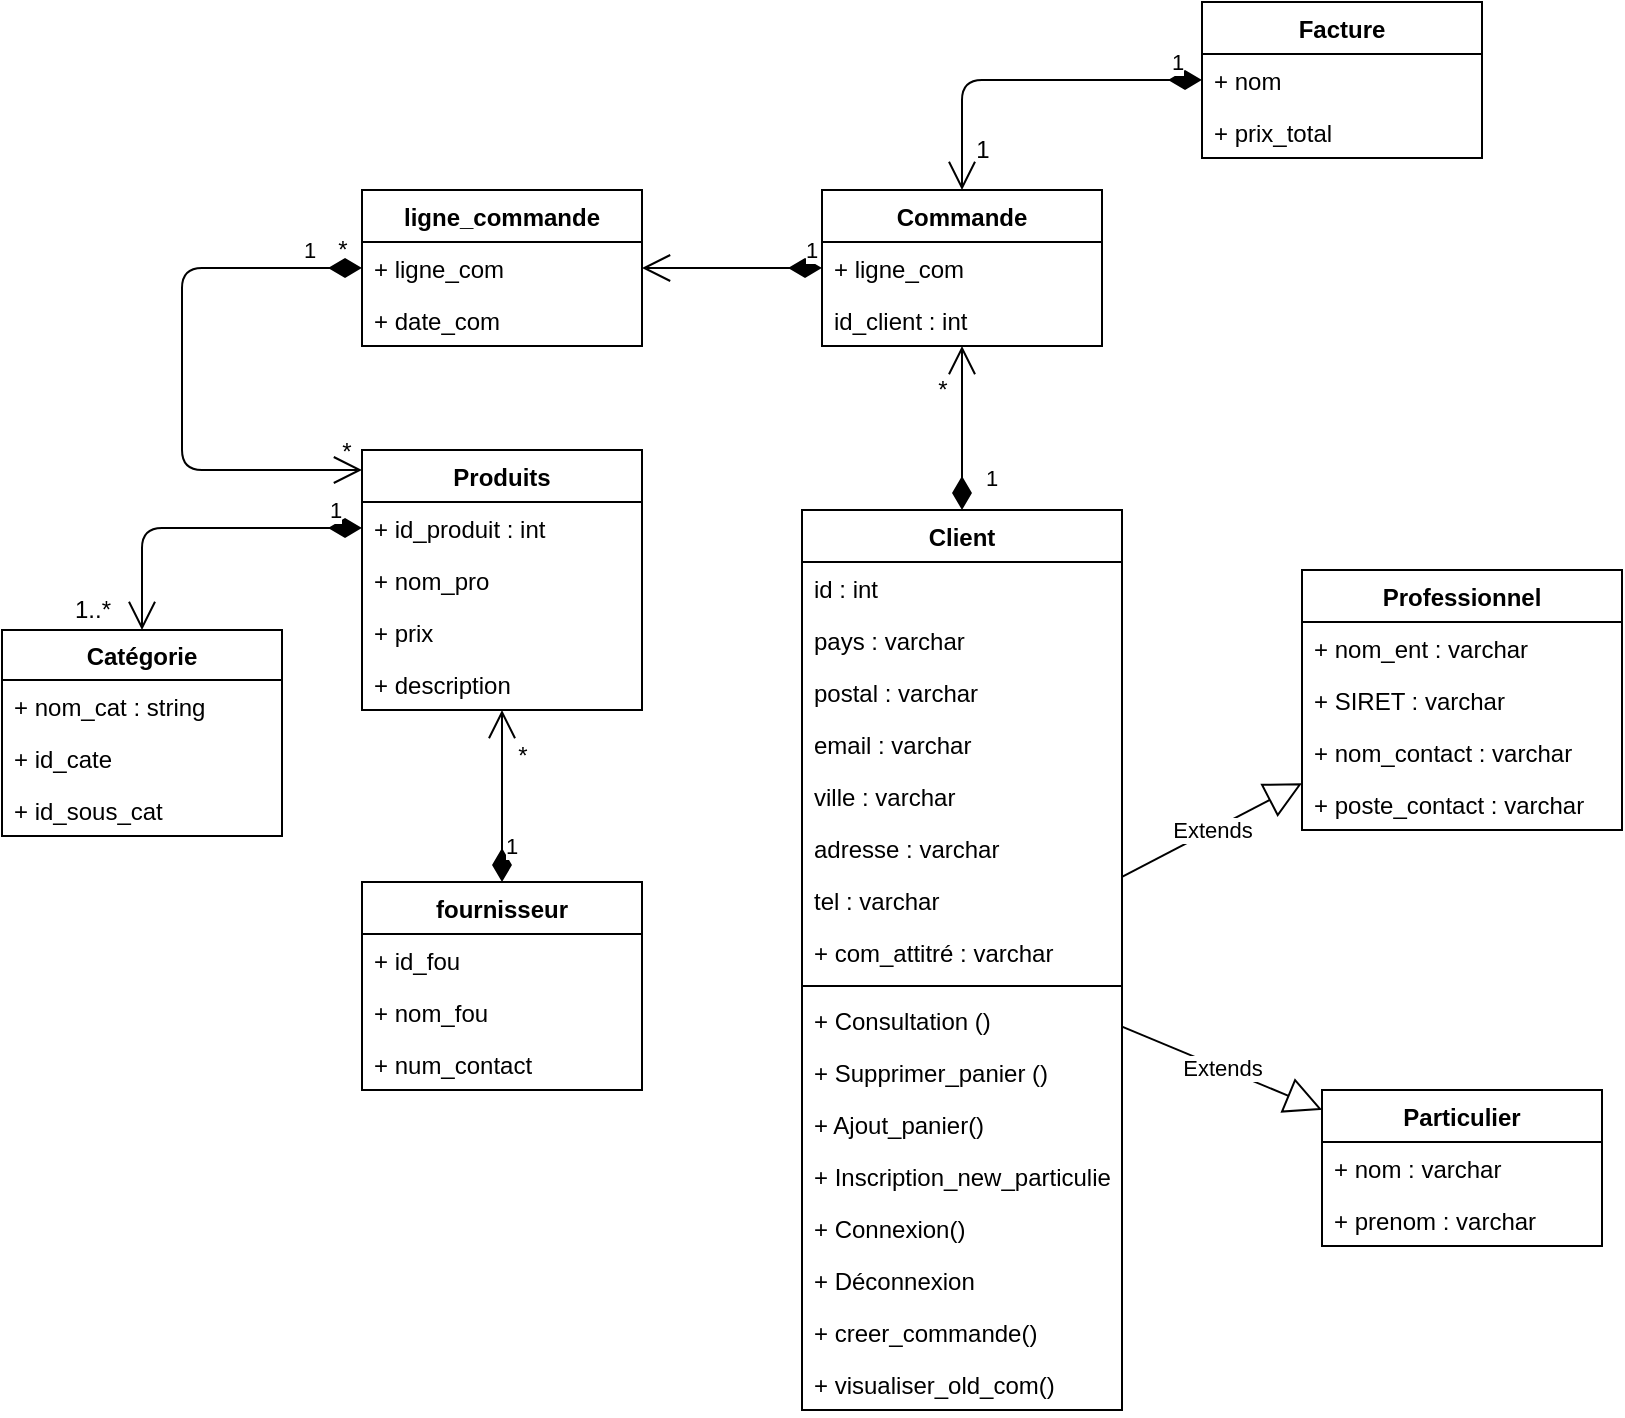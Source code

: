 <mxfile version="12.5.3" type="device"><diagram id="osbOneG1N_Uh34zqd_JT" name="Page-1"><mxGraphModel dx="1422" dy="822" grid="1" gridSize="10" guides="1" tooltips="1" connect="1" arrows="1" fold="1" page="1" pageScale="1" pageWidth="827" pageHeight="1169" math="0" shadow="0"><root><mxCell id="0"/><mxCell id="1" parent="0"/><mxCell id="vWgEJWYryo7uP_SUxoRB-11" value="Client" style="swimlane;fontStyle=1;align=center;verticalAlign=top;childLayout=stackLayout;horizontal=1;startSize=26;horizontalStack=0;resizeParent=1;resizeParentMax=0;resizeLast=0;collapsible=1;marginBottom=0;" parent="1" vertex="1"><mxGeometry x="470" y="410" width="160" height="450" as="geometry"/></mxCell><mxCell id="vWgEJWYryo7uP_SUxoRB-2" value="id : int" style="text;strokeColor=none;fillColor=none;align=left;verticalAlign=top;spacingLeft=4;spacingRight=4;overflow=hidden;rotatable=0;points=[[0,0.5],[1,0.5]];portConstraint=eastwest;" parent="vWgEJWYryo7uP_SUxoRB-11" vertex="1"><mxGeometry y="26" width="160" height="26" as="geometry"/></mxCell><mxCell id="vWgEJWYryo7uP_SUxoRB-8" value="pays : varchar" style="text;strokeColor=none;fillColor=none;align=left;verticalAlign=top;spacingLeft=4;spacingRight=4;overflow=hidden;rotatable=0;points=[[0,0.5],[1,0.5]];portConstraint=eastwest;" parent="vWgEJWYryo7uP_SUxoRB-11" vertex="1"><mxGeometry y="52" width="160" height="26" as="geometry"/></mxCell><mxCell id="vWgEJWYryo7uP_SUxoRB-7" value="postal : varchar" style="text;strokeColor=none;fillColor=none;align=left;verticalAlign=top;spacingLeft=4;spacingRight=4;overflow=hidden;rotatable=0;points=[[0,0.5],[1,0.5]];portConstraint=eastwest;" parent="vWgEJWYryo7uP_SUxoRB-11" vertex="1"><mxGeometry y="78" width="160" height="26" as="geometry"/></mxCell><mxCell id="vWgEJWYryo7uP_SUxoRB-6" value="email : varchar" style="text;strokeColor=none;fillColor=none;align=left;verticalAlign=top;spacingLeft=4;spacingRight=4;overflow=hidden;rotatable=0;points=[[0,0.5],[1,0.5]];portConstraint=eastwest;" parent="vWgEJWYryo7uP_SUxoRB-11" vertex="1"><mxGeometry y="104" width="160" height="26" as="geometry"/></mxCell><mxCell id="vWgEJWYryo7uP_SUxoRB-5" value="ville : varchar" style="text;strokeColor=none;fillColor=none;align=left;verticalAlign=top;spacingLeft=4;spacingRight=4;overflow=hidden;rotatable=0;points=[[0,0.5],[1,0.5]];portConstraint=eastwest;" parent="vWgEJWYryo7uP_SUxoRB-11" vertex="1"><mxGeometry y="130" width="160" height="26" as="geometry"/></mxCell><mxCell id="vWgEJWYryo7uP_SUxoRB-4" value="adresse : varchar" style="text;strokeColor=none;fillColor=none;align=left;verticalAlign=top;spacingLeft=4;spacingRight=4;overflow=hidden;rotatable=0;points=[[0,0.5],[1,0.5]];portConstraint=eastwest;" parent="vWgEJWYryo7uP_SUxoRB-11" vertex="1"><mxGeometry y="156" width="160" height="26" as="geometry"/></mxCell><mxCell id="vWgEJWYryo7uP_SUxoRB-3" value="tel : varchar&#10;" style="text;strokeColor=none;fillColor=none;align=left;verticalAlign=top;spacingLeft=4;spacingRight=4;overflow=hidden;rotatable=0;points=[[0,0.5],[1,0.5]];portConstraint=eastwest;" parent="vWgEJWYryo7uP_SUxoRB-11" vertex="1"><mxGeometry y="182" width="160" height="26" as="geometry"/></mxCell><mxCell id="vWgEJWYryo7uP_SUxoRB-12" value="+ com_attitré : varchar" style="text;strokeColor=none;fillColor=none;align=left;verticalAlign=top;spacingLeft=4;spacingRight=4;overflow=hidden;rotatable=0;points=[[0,0.5],[1,0.5]];portConstraint=eastwest;" parent="vWgEJWYryo7uP_SUxoRB-11" vertex="1"><mxGeometry y="208" width="160" height="26" as="geometry"/></mxCell><mxCell id="vWgEJWYryo7uP_SUxoRB-13" value="" style="line;strokeWidth=1;fillColor=none;align=left;verticalAlign=middle;spacingTop=-1;spacingLeft=3;spacingRight=3;rotatable=0;labelPosition=right;points=[];portConstraint=eastwest;" parent="vWgEJWYryo7uP_SUxoRB-11" vertex="1"><mxGeometry y="234" width="160" height="8" as="geometry"/></mxCell><mxCell id="vWgEJWYryo7uP_SUxoRB-14" value="+ Consultation ()" style="text;strokeColor=none;fillColor=none;align=left;verticalAlign=top;spacingLeft=4;spacingRight=4;overflow=hidden;rotatable=0;points=[[0,0.5],[1,0.5]];portConstraint=eastwest;" parent="vWgEJWYryo7uP_SUxoRB-11" vertex="1"><mxGeometry y="242" width="160" height="26" as="geometry"/></mxCell><mxCell id="vWgEJWYryo7uP_SUxoRB-15" value="+ Supprimer_panier ()" style="text;strokeColor=none;fillColor=none;align=left;verticalAlign=top;spacingLeft=4;spacingRight=4;overflow=hidden;rotatable=0;points=[[0,0.5],[1,0.5]];portConstraint=eastwest;" parent="vWgEJWYryo7uP_SUxoRB-11" vertex="1"><mxGeometry y="268" width="160" height="26" as="geometry"/></mxCell><mxCell id="vWgEJWYryo7uP_SUxoRB-16" value="+ Ajout_panier()&#10;" style="text;strokeColor=none;fillColor=none;align=left;verticalAlign=top;spacingLeft=4;spacingRight=4;overflow=hidden;rotatable=0;points=[[0,0.5],[1,0.5]];portConstraint=eastwest;" parent="vWgEJWYryo7uP_SUxoRB-11" vertex="1"><mxGeometry y="294" width="160" height="26" as="geometry"/></mxCell><mxCell id="vWgEJWYryo7uP_SUxoRB-17" value="+ Inscription_new_particulier()" style="text;strokeColor=none;fillColor=none;align=left;verticalAlign=top;spacingLeft=4;spacingRight=4;overflow=hidden;rotatable=0;points=[[0,0.5],[1,0.5]];portConstraint=eastwest;" parent="vWgEJWYryo7uP_SUxoRB-11" vertex="1"><mxGeometry y="320" width="160" height="26" as="geometry"/></mxCell><mxCell id="vWgEJWYryo7uP_SUxoRB-18" value="+ Connexion()" style="text;strokeColor=none;fillColor=none;align=left;verticalAlign=top;spacingLeft=4;spacingRight=4;overflow=hidden;rotatable=0;points=[[0,0.5],[1,0.5]];portConstraint=eastwest;" parent="vWgEJWYryo7uP_SUxoRB-11" vertex="1"><mxGeometry y="346" width="160" height="26" as="geometry"/></mxCell><mxCell id="vWgEJWYryo7uP_SUxoRB-19" value="+ Déconnexion" style="text;strokeColor=none;fillColor=none;align=left;verticalAlign=top;spacingLeft=4;spacingRight=4;overflow=hidden;rotatable=0;points=[[0,0.5],[1,0.5]];portConstraint=eastwest;" parent="vWgEJWYryo7uP_SUxoRB-11" vertex="1"><mxGeometry y="372" width="160" height="26" as="geometry"/></mxCell><mxCell id="vWgEJWYryo7uP_SUxoRB-20" value="+ creer_commande()" style="text;strokeColor=none;fillColor=none;align=left;verticalAlign=top;spacingLeft=4;spacingRight=4;overflow=hidden;rotatable=0;points=[[0,0.5],[1,0.5]];portConstraint=eastwest;" parent="vWgEJWYryo7uP_SUxoRB-11" vertex="1"><mxGeometry y="398" width="160" height="26" as="geometry"/></mxCell><mxCell id="vWgEJWYryo7uP_SUxoRB-21" value="+ visualiser_old_com()" style="text;strokeColor=none;fillColor=none;align=left;verticalAlign=top;spacingLeft=4;spacingRight=4;overflow=hidden;rotatable=0;points=[[0,0.5],[1,0.5]];portConstraint=eastwest;" parent="vWgEJWYryo7uP_SUxoRB-11" vertex="1"><mxGeometry y="424" width="160" height="26" as="geometry"/></mxCell><mxCell id="vWgEJWYryo7uP_SUxoRB-23" value="Particulier" style="swimlane;fontStyle=1;childLayout=stackLayout;horizontal=1;startSize=26;fillColor=none;horizontalStack=0;resizeParent=1;resizeParentMax=0;resizeLast=0;collapsible=1;marginBottom=0;" parent="1" vertex="1"><mxGeometry x="730" y="700" width="140" height="78" as="geometry"/></mxCell><mxCell id="vWgEJWYryo7uP_SUxoRB-24" value="+ nom : varchar" style="text;strokeColor=none;fillColor=none;align=left;verticalAlign=top;spacingLeft=4;spacingRight=4;overflow=hidden;rotatable=0;points=[[0,0.5],[1,0.5]];portConstraint=eastwest;" parent="vWgEJWYryo7uP_SUxoRB-23" vertex="1"><mxGeometry y="26" width="140" height="26" as="geometry"/></mxCell><mxCell id="vWgEJWYryo7uP_SUxoRB-25" value="+ prenom : varchar" style="text;strokeColor=none;fillColor=none;align=left;verticalAlign=top;spacingLeft=4;spacingRight=4;overflow=hidden;rotatable=0;points=[[0,0.5],[1,0.5]];portConstraint=eastwest;" parent="vWgEJWYryo7uP_SUxoRB-23" vertex="1"><mxGeometry y="52" width="140" height="26" as="geometry"/></mxCell><mxCell id="vWgEJWYryo7uP_SUxoRB-26" value="Professionnel" style="swimlane;fontStyle=1;childLayout=stackLayout;horizontal=1;startSize=26;fillColor=none;horizontalStack=0;resizeParent=1;resizeParentMax=0;resizeLast=0;collapsible=1;marginBottom=0;" parent="1" vertex="1"><mxGeometry x="720" y="440" width="160" height="130" as="geometry"/></mxCell><mxCell id="vWgEJWYryo7uP_SUxoRB-27" value="+ nom_ent : varchar" style="text;strokeColor=none;fillColor=none;align=left;verticalAlign=top;spacingLeft=4;spacingRight=4;overflow=hidden;rotatable=0;points=[[0,0.5],[1,0.5]];portConstraint=eastwest;" parent="vWgEJWYryo7uP_SUxoRB-26" vertex="1"><mxGeometry y="26" width="160" height="26" as="geometry"/></mxCell><mxCell id="vWgEJWYryo7uP_SUxoRB-28" value="+ SIRET : varchar" style="text;strokeColor=none;fillColor=none;align=left;verticalAlign=top;spacingLeft=4;spacingRight=4;overflow=hidden;rotatable=0;points=[[0,0.5],[1,0.5]];portConstraint=eastwest;" parent="vWgEJWYryo7uP_SUxoRB-26" vertex="1"><mxGeometry y="52" width="160" height="26" as="geometry"/></mxCell><mxCell id="vWgEJWYryo7uP_SUxoRB-29" value="+ nom_contact : varchar" style="text;strokeColor=none;fillColor=none;align=left;verticalAlign=top;spacingLeft=4;spacingRight=4;overflow=hidden;rotatable=0;points=[[0,0.5],[1,0.5]];portConstraint=eastwest;" parent="vWgEJWYryo7uP_SUxoRB-26" vertex="1"><mxGeometry y="78" width="160" height="26" as="geometry"/></mxCell><mxCell id="vWgEJWYryo7uP_SUxoRB-30" value="+ poste_contact : varchar" style="text;strokeColor=none;fillColor=none;align=left;verticalAlign=top;spacingLeft=4;spacingRight=4;overflow=hidden;rotatable=0;points=[[0,0.5],[1,0.5]];portConstraint=eastwest;" parent="vWgEJWYryo7uP_SUxoRB-26" vertex="1"><mxGeometry y="104" width="160" height="26" as="geometry"/></mxCell><mxCell id="vWgEJWYryo7uP_SUxoRB-39" value="Produits" style="swimlane;fontStyle=1;childLayout=stackLayout;horizontal=1;startSize=26;fillColor=none;horizontalStack=0;resizeParent=1;resizeParentMax=0;resizeLast=0;collapsible=1;marginBottom=0;" parent="1" vertex="1"><mxGeometry x="250" y="380" width="140" height="130" as="geometry"/></mxCell><mxCell id="YITENJe7K9wcB7I81dUa-7" value="+ id_produit : int&#10;" style="text;strokeColor=none;fillColor=none;align=left;verticalAlign=top;spacingLeft=4;spacingRight=4;overflow=hidden;rotatable=0;points=[[0,0.5],[1,0.5]];portConstraint=eastwest;" vertex="1" parent="vWgEJWYryo7uP_SUxoRB-39"><mxGeometry y="26" width="140" height="26" as="geometry"/></mxCell><mxCell id="YITENJe7K9wcB7I81dUa-6" value="+ nom_pro" style="text;strokeColor=none;fillColor=none;align=left;verticalAlign=top;spacingLeft=4;spacingRight=4;overflow=hidden;rotatable=0;points=[[0,0.5],[1,0.5]];portConstraint=eastwest;" vertex="1" parent="vWgEJWYryo7uP_SUxoRB-39"><mxGeometry y="52" width="140" height="26" as="geometry"/></mxCell><mxCell id="YITENJe7K9wcB7I81dUa-8" value="+ prix" style="text;strokeColor=none;fillColor=none;align=left;verticalAlign=top;spacingLeft=4;spacingRight=4;overflow=hidden;rotatable=0;points=[[0,0.5],[1,0.5]];portConstraint=eastwest;" vertex="1" parent="vWgEJWYryo7uP_SUxoRB-39"><mxGeometry y="78" width="140" height="26" as="geometry"/></mxCell><mxCell id="vWgEJWYryo7uP_SUxoRB-41" value="+ description" style="text;strokeColor=none;fillColor=none;align=left;verticalAlign=top;spacingLeft=4;spacingRight=4;overflow=hidden;rotatable=0;points=[[0,0.5],[1,0.5]];portConstraint=eastwest;" parent="vWgEJWYryo7uP_SUxoRB-39" vertex="1"><mxGeometry y="104" width="140" height="26" as="geometry"/></mxCell><mxCell id="vWgEJWYryo7uP_SUxoRB-42" value="Commande" style="swimlane;fontStyle=1;childLayout=stackLayout;horizontal=1;startSize=26;fillColor=none;horizontalStack=0;resizeParent=1;resizeParentMax=0;resizeLast=0;collapsible=1;marginBottom=0;" parent="1" vertex="1"><mxGeometry x="480" y="250" width="140" height="78" as="geometry"/></mxCell><mxCell id="vWgEJWYryo7uP_SUxoRB-43" value="+ ligne_com" style="text;strokeColor=none;fillColor=none;align=left;verticalAlign=top;spacingLeft=4;spacingRight=4;overflow=hidden;rotatable=0;points=[[0,0.5],[1,0.5]];portConstraint=eastwest;" parent="vWgEJWYryo7uP_SUxoRB-42" vertex="1"><mxGeometry y="26" width="140" height="26" as="geometry"/></mxCell><mxCell id="vWgEJWYryo7uP_SUxoRB-44" value="id_client : int" style="text;strokeColor=none;fillColor=none;align=left;verticalAlign=top;spacingLeft=4;spacingRight=4;overflow=hidden;rotatable=0;points=[[0,0.5],[1,0.5]];portConstraint=eastwest;" parent="vWgEJWYryo7uP_SUxoRB-42" vertex="1"><mxGeometry y="52" width="140" height="26" as="geometry"/></mxCell><mxCell id="vWgEJWYryo7uP_SUxoRB-45" value="1" style="endArrow=open;html=1;endSize=12;startArrow=diamondThin;startSize=14;startFill=1;edgeStyle=orthogonalEdgeStyle;align=left;verticalAlign=bottom;" parent="1" target="vWgEJWYryo7uP_SUxoRB-42" edge="1" source="vWgEJWYryo7uP_SUxoRB-11"><mxGeometry x="-0.832" y="-10" relative="1" as="geometry"><mxPoint x="520" y="570" as="sourcePoint"/><mxPoint x="390" y="1190" as="targetPoint"/><Array as="points"/><mxPoint as="offset"/></mxGeometry></mxCell><mxCell id="vWgEJWYryo7uP_SUxoRB-46" value="1" style="endArrow=open;html=1;endSize=12;startArrow=diamondThin;startSize=14;startFill=1;edgeStyle=orthogonalEdgeStyle;align=left;verticalAlign=bottom;" parent="1" source="vWgEJWYryo7uP_SUxoRB-42" target="YITENJe7K9wcB7I81dUa-2" edge="1"><mxGeometry x="-0.776" relative="1" as="geometry"><mxPoint x="290" y="290" as="sourcePoint"/><mxPoint x="450" y="290" as="targetPoint"/><Array as="points"/><mxPoint as="offset"/></mxGeometry></mxCell><mxCell id="vWgEJWYryo7uP_SUxoRB-47" value="*" style="text;html=1;align=center;verticalAlign=middle;resizable=0;points=[];autosize=1;" parent="1" vertex="1"><mxGeometry x="230" y="270" width="20" height="20" as="geometry"/></mxCell><mxCell id="vWgEJWYryo7uP_SUxoRB-48" value="*" style="text;html=1;align=center;verticalAlign=middle;resizable=0;points=[];autosize=1;" parent="1" vertex="1"><mxGeometry x="530" y="340" width="20" height="20" as="geometry"/></mxCell><mxCell id="vWgEJWYryo7uP_SUxoRB-49" value="Facture" style="swimlane;fontStyle=1;childLayout=stackLayout;horizontal=1;startSize=26;fillColor=none;horizontalStack=0;resizeParent=1;resizeParentMax=0;resizeLast=0;collapsible=1;marginBottom=0;" parent="1" vertex="1"><mxGeometry x="670" y="156" width="140" height="78" as="geometry"/></mxCell><mxCell id="vWgEJWYryo7uP_SUxoRB-50" value="+ nom" style="text;strokeColor=none;fillColor=none;align=left;verticalAlign=top;spacingLeft=4;spacingRight=4;overflow=hidden;rotatable=0;points=[[0,0.5],[1,0.5]];portConstraint=eastwest;" parent="vWgEJWYryo7uP_SUxoRB-49" vertex="1"><mxGeometry y="26" width="140" height="26" as="geometry"/></mxCell><mxCell id="vWgEJWYryo7uP_SUxoRB-52" value="+ prix_total" style="text;strokeColor=none;fillColor=none;align=left;verticalAlign=top;spacingLeft=4;spacingRight=4;overflow=hidden;rotatable=0;points=[[0,0.5],[1,0.5]];portConstraint=eastwest;" parent="vWgEJWYryo7uP_SUxoRB-49" vertex="1"><mxGeometry y="52" width="140" height="26" as="geometry"/></mxCell><mxCell id="vWgEJWYryo7uP_SUxoRB-53" value="1" style="endArrow=open;html=1;endSize=12;startArrow=diamondThin;startSize=14;startFill=1;edgeStyle=orthogonalEdgeStyle;align=left;verticalAlign=bottom;" parent="1" source="vWgEJWYryo7uP_SUxoRB-49" target="vWgEJWYryo7uP_SUxoRB-42" edge="1"><mxGeometry x="-0.808" relative="1" as="geometry"><mxPoint x="490" y="180.0" as="sourcePoint"/><mxPoint x="270" y="180" as="targetPoint"/><Array as="points"/><mxPoint as="offset"/></mxGeometry></mxCell><mxCell id="vWgEJWYryo7uP_SUxoRB-54" value="1" style="text;html=1;align=center;verticalAlign=middle;resizable=0;points=[];autosize=1;" parent="1" vertex="1"><mxGeometry x="550" y="220" width="20" height="20" as="geometry"/></mxCell><mxCell id="vWgEJWYryo7uP_SUxoRB-64" value="Catégorie" style="swimlane;fontStyle=1;childLayout=stackLayout;horizontal=1;startSize=25;fillColor=none;horizontalStack=0;resizeParent=1;resizeParentMax=0;resizeLast=0;collapsible=1;marginBottom=0;" parent="1" vertex="1"><mxGeometry x="70" y="470" width="140" height="103" as="geometry"/></mxCell><mxCell id="vWgEJWYryo7uP_SUxoRB-76" value="+ nom_cat : string" style="text;strokeColor=none;fillColor=none;align=left;verticalAlign=top;spacingLeft=4;spacingRight=4;overflow=hidden;rotatable=0;points=[[0,0.5],[1,0.5]];portConstraint=eastwest;" parent="vWgEJWYryo7uP_SUxoRB-64" vertex="1"><mxGeometry y="25" width="140" height="26" as="geometry"/></mxCell><mxCell id="vWgEJWYryo7uP_SUxoRB-75" value="+ id_cate" style="text;strokeColor=none;fillColor=none;align=left;verticalAlign=top;spacingLeft=4;spacingRight=4;overflow=hidden;rotatable=0;points=[[0,0.5],[1,0.5]];portConstraint=eastwest;" parent="vWgEJWYryo7uP_SUxoRB-64" vertex="1"><mxGeometry y="51" width="140" height="26" as="geometry"/></mxCell><mxCell id="vWgEJWYryo7uP_SUxoRB-65" value="+ id_sous_cat" style="text;strokeColor=none;fillColor=none;align=left;verticalAlign=top;spacingLeft=4;spacingRight=4;overflow=hidden;rotatable=0;points=[[0,0.5],[1,0.5]];portConstraint=eastwest;" parent="vWgEJWYryo7uP_SUxoRB-64" vertex="1"><mxGeometry y="77" width="140" height="26" as="geometry"/></mxCell><mxCell id="vWgEJWYryo7uP_SUxoRB-73" value="1" style="endArrow=open;html=1;endSize=12;startArrow=diamondThin;startSize=14;startFill=1;edgeStyle=orthogonalEdgeStyle;align=left;verticalAlign=bottom;" parent="1" source="vWgEJWYryo7uP_SUxoRB-39" target="vWgEJWYryo7uP_SUxoRB-64" edge="1"><mxGeometry x="-0.776" relative="1" as="geometry"><mxPoint x="200.33" y="430.003" as="sourcePoint"/><mxPoint x="20" y="419" as="targetPoint"/><Array as="points"><mxPoint x="140" y="419"/></Array><mxPoint as="offset"/></mxGeometry></mxCell><mxCell id="vWgEJWYryo7uP_SUxoRB-77" value="fournisseur" style="swimlane;fontStyle=1;childLayout=stackLayout;horizontal=1;startSize=26;fillColor=none;horizontalStack=0;resizeParent=1;resizeParentMax=0;resizeLast=0;collapsible=1;marginBottom=0;" parent="1" vertex="1"><mxGeometry x="250" y="596" width="140" height="104" as="geometry"/></mxCell><mxCell id="vWgEJWYryo7uP_SUxoRB-84" value="+ id_fou" style="text;strokeColor=none;fillColor=none;align=left;verticalAlign=top;spacingLeft=4;spacingRight=4;overflow=hidden;rotatable=0;points=[[0,0.5],[1,0.5]];portConstraint=eastwest;" parent="vWgEJWYryo7uP_SUxoRB-77" vertex="1"><mxGeometry y="26" width="140" height="26" as="geometry"/></mxCell><mxCell id="vWgEJWYryo7uP_SUxoRB-78" value="+ nom_fou" style="text;strokeColor=none;fillColor=none;align=left;verticalAlign=top;spacingLeft=4;spacingRight=4;overflow=hidden;rotatable=0;points=[[0,0.5],[1,0.5]];portConstraint=eastwest;" parent="vWgEJWYryo7uP_SUxoRB-77" vertex="1"><mxGeometry y="52" width="140" height="26" as="geometry"/></mxCell><mxCell id="vWgEJWYryo7uP_SUxoRB-79" value="+ num_contact" style="text;strokeColor=none;fillColor=none;align=left;verticalAlign=top;spacingLeft=4;spacingRight=4;overflow=hidden;rotatable=0;points=[[0,0.5],[1,0.5]];portConstraint=eastwest;" parent="vWgEJWYryo7uP_SUxoRB-77" vertex="1"><mxGeometry y="78" width="140" height="26" as="geometry"/></mxCell><mxCell id="vWgEJWYryo7uP_SUxoRB-83" value="1" style="endArrow=open;html=1;endSize=12;startArrow=diamondThin;startSize=14;startFill=1;edgeStyle=orthogonalEdgeStyle;align=left;verticalAlign=bottom;" parent="1" source="vWgEJWYryo7uP_SUxoRB-77" target="vWgEJWYryo7uP_SUxoRB-39" edge="1"><mxGeometry x="-0.776" relative="1" as="geometry"><mxPoint x="280" y="651.0" as="sourcePoint"/><mxPoint x="470" y="560" as="targetPoint"/><Array as="points"/><mxPoint as="offset"/></mxGeometry></mxCell><mxCell id="YITENJe7K9wcB7I81dUa-2" value="ligne_commande" style="swimlane;fontStyle=1;childLayout=stackLayout;horizontal=1;startSize=26;fillColor=none;horizontalStack=0;resizeParent=1;resizeParentMax=0;resizeLast=0;collapsible=1;marginBottom=0;" vertex="1" parent="1"><mxGeometry x="250" y="250" width="140" height="78" as="geometry"/></mxCell><mxCell id="YITENJe7K9wcB7I81dUa-3" value="+ ligne_com" style="text;strokeColor=none;fillColor=none;align=left;verticalAlign=top;spacingLeft=4;spacingRight=4;overflow=hidden;rotatable=0;points=[[0,0.5],[1,0.5]];portConstraint=eastwest;" vertex="1" parent="YITENJe7K9wcB7I81dUa-2"><mxGeometry y="26" width="140" height="26" as="geometry"/></mxCell><mxCell id="YITENJe7K9wcB7I81dUa-4" value="+ date_com" style="text;strokeColor=none;fillColor=none;align=left;verticalAlign=top;spacingLeft=4;spacingRight=4;overflow=hidden;rotatable=0;points=[[0,0.5],[1,0.5]];portConstraint=eastwest;" vertex="1" parent="YITENJe7K9wcB7I81dUa-2"><mxGeometry y="52" width="140" height="26" as="geometry"/></mxCell><mxCell id="YITENJe7K9wcB7I81dUa-5" value="1" style="endArrow=open;html=1;endSize=12;startArrow=diamondThin;startSize=14;startFill=1;edgeStyle=orthogonalEdgeStyle;align=left;verticalAlign=bottom;" edge="1" parent="1" source="YITENJe7K9wcB7I81dUa-2" target="vWgEJWYryo7uP_SUxoRB-39"><mxGeometry x="-0.776" relative="1" as="geometry"><mxPoint x="290" y="561" as="sourcePoint"/><mxPoint x="400" y="432" as="targetPoint"/><Array as="points"><mxPoint x="160" y="390"/></Array><mxPoint as="offset"/></mxGeometry></mxCell><mxCell id="YITENJe7K9wcB7I81dUa-11" value="Extends" style="endArrow=block;endSize=16;endFill=0;html=1;" edge="1" parent="1" source="vWgEJWYryo7uP_SUxoRB-11" target="vWgEJWYryo7uP_SUxoRB-26"><mxGeometry width="160" relative="1" as="geometry"><mxPoint x="660" y="592.5" as="sourcePoint"/><mxPoint x="820" y="592.5" as="targetPoint"/></mxGeometry></mxCell><mxCell id="YITENJe7K9wcB7I81dUa-12" value="Extends" style="endArrow=block;endSize=16;endFill=0;html=1;" edge="1" parent="1" source="vWgEJWYryo7uP_SUxoRB-11" target="vWgEJWYryo7uP_SUxoRB-23"><mxGeometry width="160" relative="1" as="geometry"><mxPoint x="640" y="632.5" as="sourcePoint"/><mxPoint x="800" y="632.5" as="targetPoint"/></mxGeometry></mxCell><mxCell id="YITENJe7K9wcB7I81dUa-13" value="*" style="text;html=1;align=center;verticalAlign=middle;resizable=0;points=[];autosize=1;" vertex="1" parent="1"><mxGeometry x="232" y="371" width="20" height="20" as="geometry"/></mxCell><mxCell id="YITENJe7K9wcB7I81dUa-14" value="1..*" style="text;html=1;align=center;verticalAlign=middle;resizable=0;points=[];autosize=1;" vertex="1" parent="1"><mxGeometry x="100" y="450" width="30" height="20" as="geometry"/></mxCell><mxCell id="YITENJe7K9wcB7I81dUa-15" value="*" style="text;html=1;align=center;verticalAlign=middle;resizable=0;points=[];autosize=1;" vertex="1" parent="1"><mxGeometry x="320" y="523" width="20" height="20" as="geometry"/></mxCell></root></mxGraphModel></diagram></mxfile>